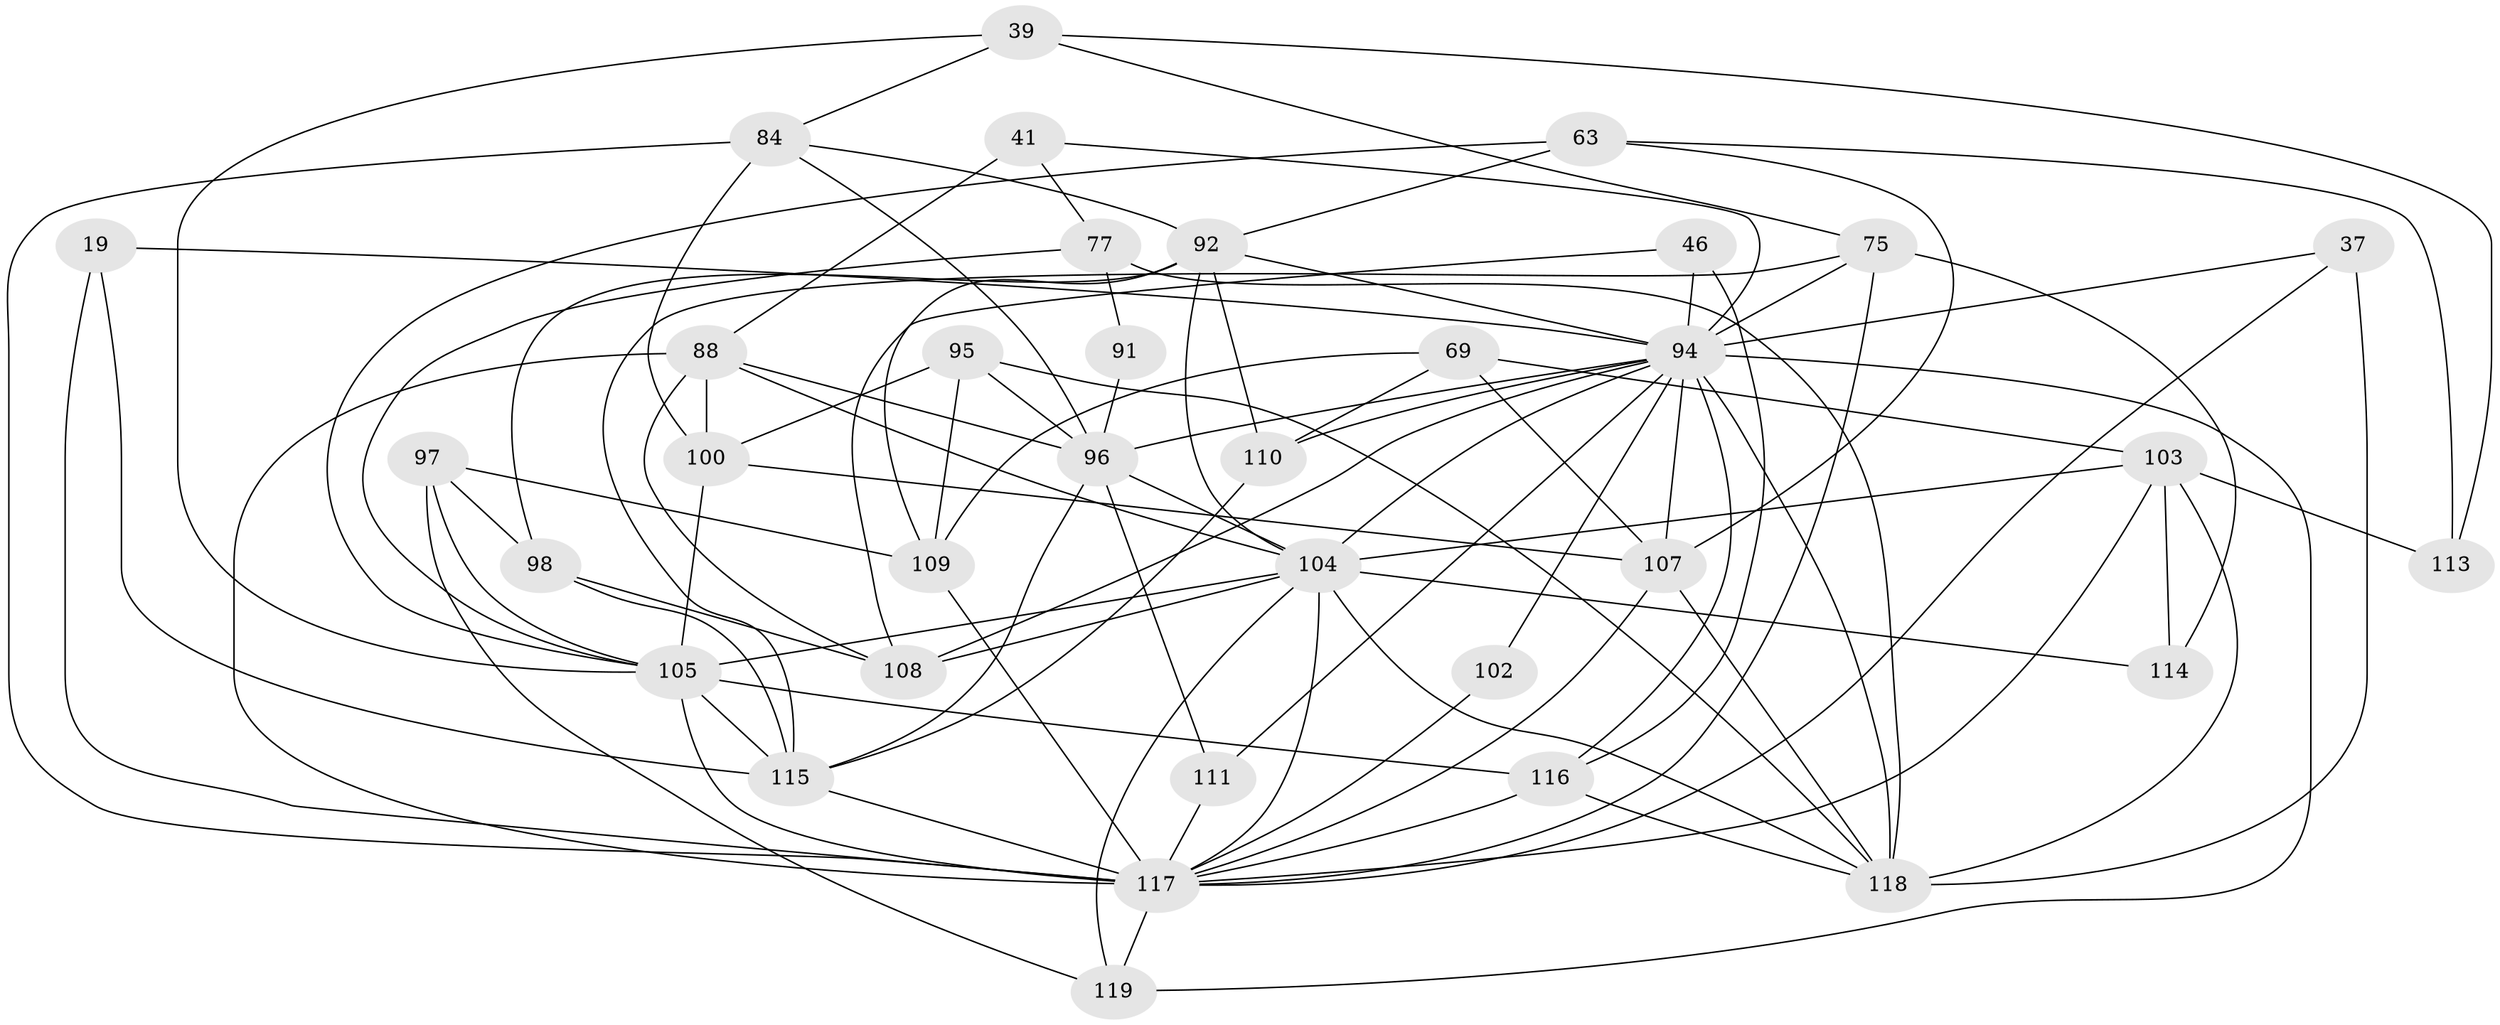 // original degree distribution, {4: 1.0}
// Generated by graph-tools (version 1.1) at 2025/02/03/04/25 22:02:19]
// undirected, 35 vertices, 95 edges
graph export_dot {
graph [start="1"]
  node [color=gray90,style=filled];
  19 [super="+3"];
  37 [super="+36"];
  39;
  41;
  46 [super="+29"];
  63;
  69 [super="+49"];
  75 [super="+10"];
  77;
  84 [super="+6+38"];
  88 [super="+12+79"];
  91;
  92 [super="+87"];
  94 [super="+4+70+45+72+83"];
  95;
  96 [super="+23+80+64"];
  97 [super="+13"];
  98 [super="+31"];
  100 [super="+90"];
  102;
  103 [super="+81+33"];
  104 [super="+47+56+73+52"];
  105 [super="+51+86+60+101"];
  107 [super="+106"];
  108 [super="+2"];
  109 [super="+32+57"];
  110;
  111 [super="+76"];
  113;
  114;
  115 [super="+26+82"];
  116 [super="+74+34"];
  117 [super="+53+78+112"];
  118 [super="+68+85"];
  119 [super="+25"];
  19 -- 115 [weight=3];
  19 -- 117 [weight=2];
  19 -- 94;
  37 -- 118 [weight=4];
  37 -- 117;
  37 -- 94;
  39 -- 113;
  39 -- 75;
  39 -- 105;
  39 -- 84;
  41 -- 88 [weight=2];
  41 -- 77;
  41 -- 94;
  46 -- 116 [weight=4];
  46 -- 108;
  46 -- 94;
  63 -- 113;
  63 -- 107;
  63 -- 105;
  63 -- 92;
  69 -- 109 [weight=2];
  69 -- 103 [weight=2];
  69 -- 110;
  69 -- 107;
  75 -- 114 [weight=2];
  75 -- 115;
  75 -- 117;
  75 -- 94;
  77 -- 91;
  77 -- 118;
  77 -- 105;
  84 -- 96;
  84 -- 100;
  84 -- 92;
  84 -- 117 [weight=2];
  88 -- 104;
  88 -- 117 [weight=2];
  88 -- 96;
  88 -- 100 [weight=2];
  88 -- 108 [weight=2];
  91 -- 96 [weight=3];
  92 -- 109 [weight=2];
  92 -- 98 [weight=2];
  92 -- 94;
  92 -- 110;
  92 -- 104 [weight=2];
  94 -- 102 [weight=2];
  94 -- 96 [weight=2];
  94 -- 107 [weight=3];
  94 -- 116;
  94 -- 108;
  94 -- 119 [weight=2];
  94 -- 118 [weight=2];
  94 -- 110;
  94 -- 104;
  94 -- 111;
  95 -- 109;
  95 -- 118;
  95 -- 96;
  95 -- 100;
  96 -- 115 [weight=2];
  96 -- 111;
  96 -- 104;
  97 -- 98 [weight=2];
  97 -- 109;
  97 -- 119 [weight=2];
  97 -- 105;
  98 -- 115;
  98 -- 108;
  100 -- 105;
  100 -- 107;
  102 -- 117 [weight=2];
  103 -- 118;
  103 -- 113 [weight=2];
  103 -- 114;
  103 -- 104 [weight=2];
  103 -- 117 [weight=2];
  104 -- 118 [weight=4];
  104 -- 105;
  104 -- 108;
  104 -- 114;
  104 -- 119;
  104 -- 117;
  105 -- 116 [weight=2];
  105 -- 115 [weight=2];
  105 -- 117 [weight=6];
  107 -- 118;
  107 -- 117 [weight=3];
  109 -- 117 [weight=4];
  110 -- 115;
  111 -- 117 [weight=6];
  115 -- 117 [weight=2];
  116 -- 118 [weight=2];
  116 -- 117;
  117 -- 119;
}
